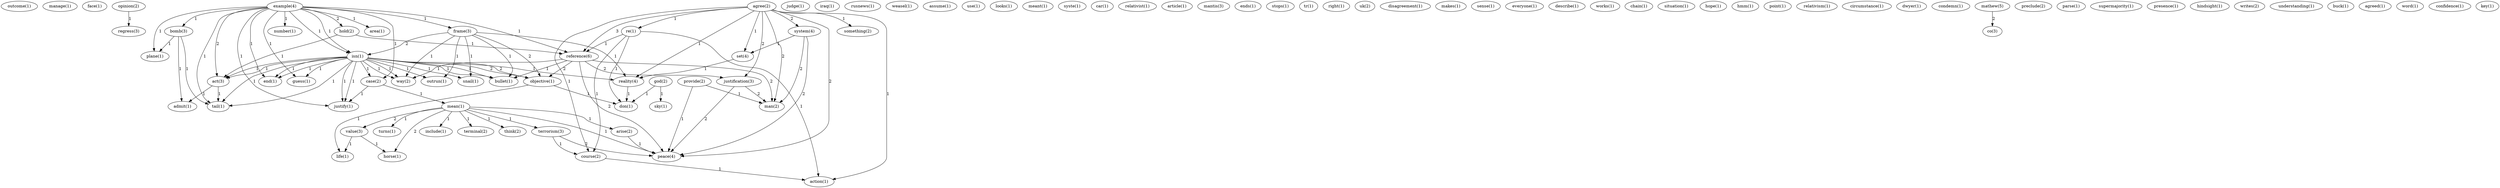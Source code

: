 digraph G {
  outcome [ label="outcome(1)" ];
  manage [ label="manage(1)" ];
  face [ label="face(1)" ];
  opinion [ label="opinion(2)" ];
  regress [ label="regress(3)" ];
  example [ label="example(4)" ];
  isn [ label="isn(1)" ];
  frame [ label="frame(3)" ];
  number [ label="number(1)" ];
  case [ label="case(2)" ];
  guess [ label="guess(1)" ];
  isn [ label="isn(1)" ];
  end [ label="end(1)" ];
  area [ label="area(1)" ];
  hold [ label="hold(2)" ];
  reference [ label="reference(6)" ];
  justify [ label="justify(1)" ];
  act [ label="act(3)" ];
  bomb [ label="bomb(3)" ];
  tail [ label="tail(1)" ];
  plane [ label="plane(1)" ];
  snail [ label="snail(1)" ];
  outrun [ label="outrun(1)" ];
  reality [ label="reality(4)" ];
  bullet [ label="bullet(1)" ];
  way [ label="way(2)" ];
  objective [ label="objective(1)" ];
  judge [ label="judge(1)" ];
  iraq [ label="iraq(1)" ];
  agree [ label="agree(2)" ];
  something [ label="something(2)" ];
  system [ label="system(4)" ];
  set [ label="set(4)" ];
  re [ label="re(1)" ];
  course [ label="course(2)" ];
  justification [ label="justification(3)" ];
  man [ label="man(2)" ];
  peace [ label="peace(4)" ];
  action [ label="action(1)" ];
  rusnews [ label="rusnews(1)" ];
  weasel [ label="weasel(1)" ];
  mean [ label="mean(1)" ];
  assume [ label="assume(1)" ];
  use [ label="use(1)" ];
  looks [ label="looks(1)" ];
  meant [ label="meant(1)" ];
  syste [ label="syste(1)" ];
  god [ label="god(2)" ];
  sky [ label="sky(1)" ];
  don [ label="don(1)" ];
  car [ label="car(1)" ];
  relativist [ label="relativist(1)" ];
  article [ label="article(1)" ];
  mantis [ label="mantis(3)" ];
  turns [ label="turns(1)" ];
  value [ label="value(3)" ];
  terrorism [ label="terrorism(3)" ];
  arise [ label="arise(2)" ];
  horse [ label="horse(1)" ];
  include [ label="include(1)" ];
  terminal [ label="terminal(2)" ];
  think [ label="think(2)" ];
  ends [ label="ends(1)" ];
  stops [ label="stops(1)" ];
  tr [ label="tr(1)" ];
  right [ label="right(1)" ];
  uk [ label="uk(1)" ];
  disagreement [ label="disagreement(1)" ];
  life [ label="life(1)" ];
  makes [ label="makes(1)" ];
  sense [ label="sense(1)" ];
  everyone [ label="everyone(1)" ];
  describe [ label="describe(1)" ];
  uk [ label="uk(2)" ];
  works [ label="works(1)" ];
  chain [ label="chain(1)" ];
  situation [ label="situation(1)" ];
  hope [ label="hope(1)" ];
  hmm [ label="hmm(1)" ];
  point [ label="point(1)" ];
  relativism [ label="relativism(1)" ];
  circumstance [ label="circumstance(1)" ];
  provide [ label="provide(2)" ];
  dwyer [ label="dwyer(1)" ];
  condemn [ label="condemn(1)" ];
  mathew [ label="mathew(5)" ];
  co [ label="co(3)" ];
  preclude [ label="preclude(2)" ];
  parse [ label="parse(1)" ];
  supermajority [ label="supermajority(1)" ];
  presence [ label="presence(1)" ];
  hindsight [ label="hindsight(1)" ];
  admit [ label="admit(1)" ];
  writes [ label="writes(2)" ];
  understanding [ label="understanding(1)" ];
  buck [ label="buck(1)" ];
  agreed [ label="agreed(1)" ];
  word [ label="word(1)" ];
  confidence [ label="confidence(1)" ];
  key [ label="key(1)" ];
  opinion -> regress [ label="1" ];
  example -> isn [ label="1" ];
  example -> frame [ label="1" ];
  example -> number [ label="1" ];
  example -> case [ label="1" ];
  example -> guess [ label="1" ];
  example -> isn [ label="1" ];
  example -> end [ label="1" ];
  example -> area [ label="1" ];
  example -> hold [ label="2" ];
  example -> reference [ label="1" ];
  example -> justify [ label="1" ];
  example -> act [ label="2" ];
  example -> bomb [ label="1" ];
  example -> tail [ label="1" ];
  example -> plane [ label="1" ];
  isn -> snail [ label="1" ];
  isn -> case [ label="1" ];
  isn -> guess [ label="1" ];
  isn -> outrun [ label="1" ];
  isn -> reality [ label="1" ];
  isn -> end [ label="1" ];
  isn -> bullet [ label="1" ];
  isn -> justify [ label="1" ];
  isn -> act [ label="1" ];
  isn -> way [ label="1" ];
  isn -> objective [ label="2" ];
  isn -> tail [ label="1" ];
  frame -> snail [ label="1" ];
  frame -> outrun [ label="1" ];
  frame -> reality [ label="1" ];
  frame -> isn [ label="2" ];
  frame -> bullet [ label="1" ];
  frame -> way [ label="1" ];
  frame -> objective [ label="2" ];
  agree -> something [ label="1" ];
  agree -> system [ label="2" ];
  agree -> set [ label="1" ];
  agree -> reality [ label="1" ];
  agree -> re [ label="1" ];
  agree -> course [ label="1" ];
  agree -> reference [ label="3" ];
  agree -> justification [ label="2" ];
  agree -> man [ label="2" ];
  agree -> peace [ label="2" ];
  agree -> action [ label="1" ];
  case -> mean [ label="1" ];
  case -> justify [ label="1" ];
  god -> sky [ label="1" ];
  god -> don [ label="1" ];
  mean -> turns [ label="1" ];
  mean -> value [ label="2" ];
  mean -> terrorism [ label="1" ];
  mean -> arise [ label="1" ];
  mean -> horse [ label="2" ];
  mean -> peace [ label="1" ];
  mean -> include [ label="1" ];
  mean -> terminal [ label="1" ];
  mean -> think [ label="1" ];
  system -> set [ label="1" ];
  system -> man [ label="2" ];
  system -> peace [ label="2" ];
  value -> horse [ label="1" ];
  value -> life [ label="1" ];
  set -> reality [ label="1" ];
  terrorism -> course [ label="1" ];
  terrorism -> peace [ label="2" ];
  reality -> don [ label="1" ];
  arise -> peace [ label="1" ];
  isn -> end [ label="1" ];
  isn -> bullet [ label="1" ];
  isn -> justify [ label="1" ];
  isn -> act [ label="1" ];
  isn -> way [ label="1" ];
  isn -> objective [ label="2" ];
  isn -> tail [ label="1" ];
  provide -> man [ label="1" ];
  provide -> peace [ label="1" ];
  re -> course [ label="1" ];
  re -> reference [ label="1" ];
  re -> action [ label="1" ];
  re -> don [ label="1" ];
  course -> action [ label="1" ];
  hold -> reference [ label="1" ];
  hold -> act [ label="1" ];
  reference -> justification [ label="2" ];
  reference -> man [ label="2" ];
  reference -> bullet [ label="1" ];
  reference -> way [ label="1" ];
  reference -> peace [ label="2" ];
  reference -> objective [ label="2" ];
  justification -> man [ label="2" ];
  justification -> peace [ label="2" ];
  mathew -> co [ label="2" ];
  act -> tail [ label="1" ];
  act -> admit [ label="1" ];
  objective -> don [ label="1" ];
  objective -> life [ label="1" ];
  bomb -> tail [ label="1" ];
  bomb -> admit [ label="1" ];
  bomb -> plane [ label="1" ];
}
